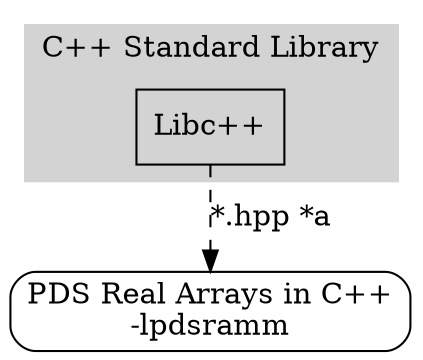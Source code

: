 digraph G {

	node [ shape = "Mrecord"  ];

	subgraph cluster_0{

		node [ shape = "box"  ];

		style = filled;
		color = lightgrey;
		label = "C++ Standard Library";
	
		LIBC		[ label ="Libc++"];
	}

	PDSRA		[ label ="PDS Real Arrays in C++\n-lpdsramm"];

	LIBC 		-> PDSRA [label = "*.hpp *a", style=dashed];

}
